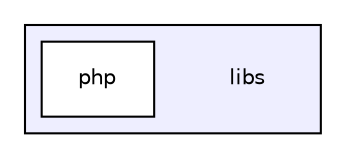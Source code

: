 digraph "libs" {
  compound=true
  node [ fontsize="10", fontname="Helvetica"];
  edge [ labelfontsize="10", labelfontname="Helvetica"];
  subgraph clusterdir_ab66791167d0a97a2e5ffcff49441a53 {
    graph [ bgcolor="#eeeeff", pencolor="black", label="" URL="dir_ab66791167d0a97a2e5ffcff49441a53.html"];
    dir_ab66791167d0a97a2e5ffcff49441a53 [shape=plaintext label="libs"];
    dir_fdfe776f7008bfe4a8af2c8bdfad5358 [shape=box label="php" color="black" fillcolor="white" style="filled" URL="dir_fdfe776f7008bfe4a8af2c8bdfad5358.html"];
  }
}
